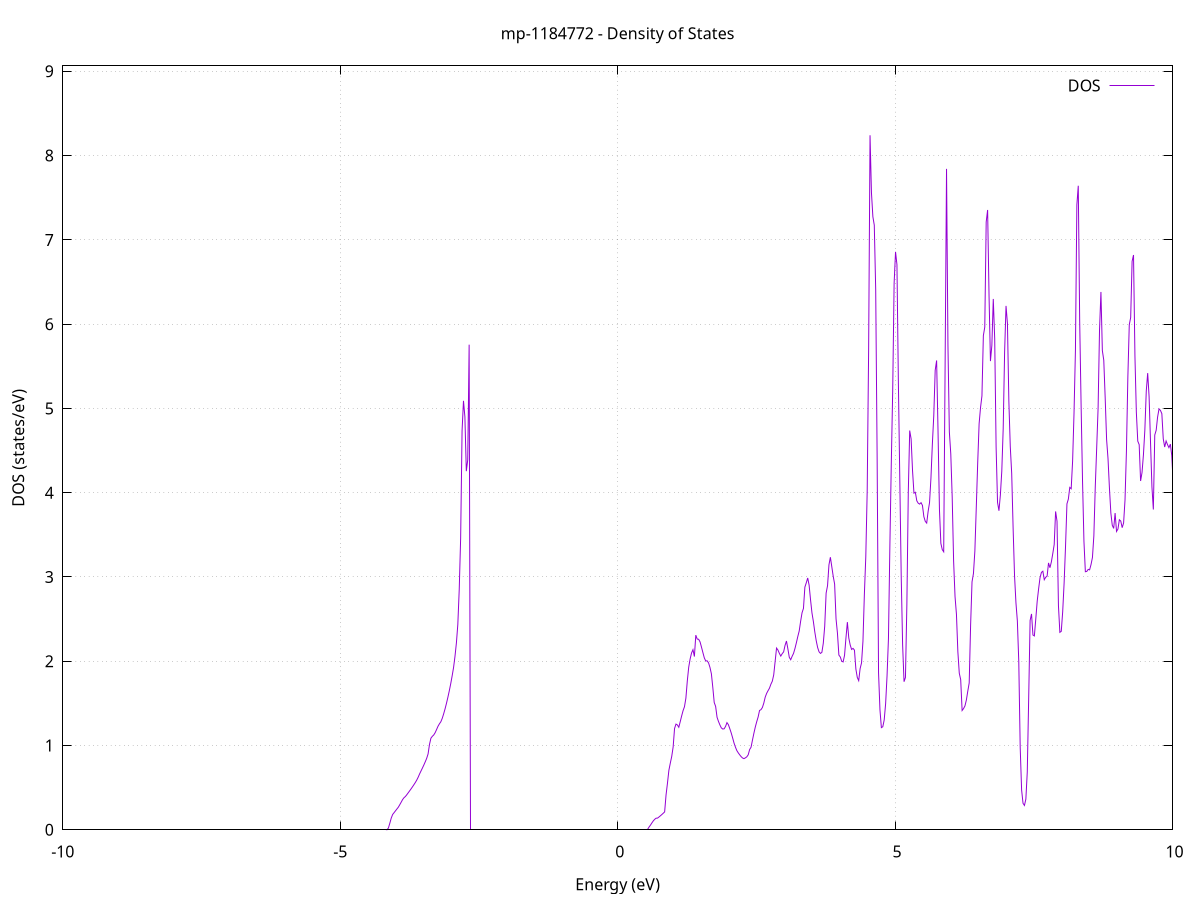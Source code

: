 set title 'mp-1184772 - Density of States'
set xlabel 'Energy (eV)'
set ylabel 'DOS (states/eV)'
set grid
set xrange [-10:10]
set yrange [0:9.065]
set xzeroaxis lt -1
set terminal png size 800,600
set output 'mp-1184772_dos_gnuplot.png'
plot '-' using 1:2 with lines title 'DOS'
-27.006800 0.000000
-26.981300 0.000000
-26.955700 0.000000
-26.930200 0.000000
-26.904700 0.000000
-26.879100 0.000000
-26.853600 0.000000
-26.828100 0.000000
-26.802600 0.000000
-26.777000 0.000000
-26.751500 0.000000
-26.726000 0.000000
-26.700400 0.000000
-26.674900 0.000000
-26.649400 0.000000
-26.623800 0.000000
-26.598300 0.000000
-26.572800 0.000000
-26.547200 0.000000
-26.521700 0.000000
-26.496200 0.000000
-26.470700 0.000000
-26.445100 0.000000
-26.419600 0.000000
-26.394100 0.000000
-26.368500 0.000000
-26.343000 0.000000
-26.317500 0.000000
-26.291900 0.000000
-26.266400 0.000000
-26.240900 0.000000
-26.215400 0.000000
-26.189800 0.000000
-26.164300 0.000000
-26.138800 0.000000
-26.113200 0.000000
-26.087700 0.000000
-26.062200 0.000000
-26.036600 0.000000
-26.011100 0.000000
-25.985600 0.000000
-25.960000 0.000000
-25.934500 0.000000
-25.909000 0.000000
-25.883500 0.000000
-25.857900 0.000000
-25.832400 0.000000
-25.806900 0.000000
-25.781300 0.000000
-25.755800 0.000000
-25.730300 0.000000
-25.704700 0.000000
-25.679200 0.000000
-25.653700 0.000000
-25.628200 0.000000
-25.602600 0.000000
-25.577100 0.000000
-25.551600 0.000000
-25.526000 0.000000
-25.500500 0.000000
-25.475000 0.000000
-25.449400 0.000000
-25.423900 0.000000
-25.398400 0.000000
-25.372800 0.000000
-25.347300 0.000000
-25.321800 0.000000
-25.296300 0.000000
-25.270700 0.000000
-25.245200 0.000000
-25.219700 0.000000
-25.194100 0.000000
-25.168600 0.000000
-25.143100 0.000000
-25.117500 0.000000
-25.092000 0.000000
-25.066500 0.000000
-25.041000 0.000000
-25.015400 0.000000
-24.989900 0.000000
-24.964400 0.000000
-24.938800 0.000000
-24.913300 0.000000
-24.887800 0.000000
-24.862200 0.000000
-24.836700 0.000000
-24.811200 0.000000
-24.785600 0.000000
-24.760100 0.000000
-24.734600 0.000000
-24.709100 0.000000
-24.683500 7.983500
-24.658000 49.072100
-24.632500 26.090400
-24.606900 85.390500
-24.581400 0.000000
-24.555900 0.000000
-24.530300 2.137900
-24.504800 15.462400
-24.479300 13.528700
-24.453800 12.042900
-24.428200 11.368900
-24.402700 14.303900
-24.377200 11.244200
-24.351600 13.260100
-24.326100 19.941800
-24.300600 27.960800
-24.275000 31.450400
-24.249500 37.493700
-24.224000 54.954800
-24.198400 20.106800
-24.172900 13.456300
-24.147400 9.100900
-24.121900 7.608600
-24.096300 27.600500
-24.070800 34.967200
-24.045300 10.119300
-24.019700 18.228000
-23.994200 15.908400
-23.968700 13.739900
-23.943100 13.967200
-23.917600 15.224500
-23.892100 18.364700
-23.866600 34.658800
-23.841000 23.317600
-23.815500 0.000000
-23.790000 0.000000
-23.764400 0.000000
-23.738900 0.000000
-23.713400 0.000000
-23.687800 0.000000
-23.662300 0.000000
-23.636800 0.000000
-23.611200 0.000000
-23.585700 0.000000
-23.560200 0.000000
-23.534700 0.000000
-23.509100 0.000000
-23.483600 0.000000
-23.458100 0.000000
-23.432500 0.000000
-23.407000 0.000000
-23.381500 0.000000
-23.355900 0.000000
-23.330400 0.000000
-23.304900 0.000000
-23.279400 0.000000
-23.253800 0.000000
-23.228300 0.000000
-23.202800 0.000000
-23.177200 0.000000
-23.151700 0.000000
-23.126200 0.000000
-23.100600 0.000000
-23.075100 0.000000
-23.049600 0.000000
-23.024000 0.000000
-22.998500 0.000000
-22.973000 0.000000
-22.947500 0.000000
-22.921900 0.000000
-22.896400 0.000000
-22.870900 0.000000
-22.845300 0.000000
-22.819800 0.000000
-22.794300 0.000000
-22.768700 0.000000
-22.743200 0.000000
-22.717700 0.000000
-22.692200 0.000000
-22.666600 0.000000
-22.641100 0.000000
-22.615600 0.000000
-22.590000 0.000000
-22.564500 0.000000
-22.539000 0.000000
-22.513400 0.000000
-22.487900 0.000000
-22.462400 0.000000
-22.436800 0.000000
-22.411300 0.000000
-22.385800 0.000000
-22.360300 0.000000
-22.334700 0.000000
-22.309200 0.000000
-22.283700 0.000000
-22.258100 0.000000
-22.232600 0.000000
-22.207100 0.000000
-22.181500 0.000000
-22.156000 0.000000
-22.130500 0.000000
-22.105000 0.000000
-22.079400 0.000000
-22.053900 0.000000
-22.028400 0.000000
-22.002800 0.000000
-21.977300 0.000000
-21.951800 0.000000
-21.926200 0.000000
-21.900700 0.000000
-21.875200 0.000000
-21.849600 0.000000
-21.824100 0.000000
-21.798600 0.000000
-21.773100 0.000000
-21.747500 0.000000
-21.722000 0.000000
-21.696500 0.000000
-21.670900 0.000000
-21.645400 0.000000
-21.619900 0.000000
-21.594300 0.000000
-21.568800 0.000000
-21.543300 0.000000
-21.517800 0.000000
-21.492200 0.000000
-21.466700 0.000000
-21.441200 0.000000
-21.415600 0.000000
-21.390100 0.000000
-21.364600 0.000000
-21.339000 0.000000
-21.313500 0.000000
-21.288000 0.000000
-21.262400 0.000000
-21.236900 0.000000
-21.211400 0.000000
-21.185900 0.000000
-21.160300 0.000000
-21.134800 0.000000
-21.109300 0.000000
-21.083700 0.000000
-21.058200 0.000000
-21.032700 0.000000
-21.007100 0.000000
-20.981600 0.000000
-20.956100 0.000000
-20.930600 0.000000
-20.905000 0.000000
-20.879500 0.000000
-20.854000 0.000000
-20.828400 0.000000
-20.802900 0.000000
-20.777400 0.000000
-20.751800 0.000000
-20.726300 0.000000
-20.700800 0.000000
-20.675200 0.000000
-20.649700 0.000000
-20.624200 0.000000
-20.598700 0.000000
-20.573100 0.000000
-20.547600 0.000000
-20.522100 0.000000
-20.496500 0.000000
-20.471000 0.000000
-20.445500 0.000000
-20.419900 0.000000
-20.394400 0.000000
-20.368900 0.000000
-20.343400 0.000000
-20.317800 0.000000
-20.292300 0.000000
-20.266800 0.000000
-20.241200 0.000000
-20.215700 0.000000
-20.190200 0.000000
-20.164600 0.000000
-20.139100 0.000000
-20.113600 0.000000
-20.088000 0.000000
-20.062500 0.000000
-20.037000 0.000000
-20.011500 0.000000
-19.985900 0.000000
-19.960400 0.000000
-19.934900 0.000000
-19.909300 0.000000
-19.883800 0.000000
-19.858300 0.000000
-19.832700 0.000000
-19.807200 0.000000
-19.781700 0.000000
-19.756200 0.000000
-19.730600 0.000000
-19.705100 0.000000
-19.679600 0.000000
-19.654000 0.000000
-19.628500 0.000000
-19.603000 0.000000
-19.577400 0.000000
-19.551900 0.000000
-19.526400 0.000000
-19.500800 0.000000
-19.475300 0.000000
-19.449800 0.000000
-19.424300 0.000000
-19.398700 0.000000
-19.373200 0.000000
-19.347700 0.000000
-19.322100 0.000000
-19.296600 0.000000
-19.271100 0.000000
-19.245500 0.000000
-19.220000 0.000000
-19.194500 0.000000
-19.169000 0.000000
-19.143400 0.000000
-19.117900 0.000000
-19.092400 0.000000
-19.066800 0.000000
-19.041300 0.000000
-19.015800 0.000000
-18.990200 0.000000
-18.964700 0.000000
-18.939200 0.000000
-18.913600 0.000000
-18.888100 0.000000
-18.862600 0.000000
-18.837100 0.000000
-18.811500 0.000000
-18.786000 0.000000
-18.760500 0.000000
-18.734900 0.000000
-18.709400 0.000000
-18.683900 0.000000
-18.658300 0.000000
-18.632800 0.000000
-18.607300 0.000000
-18.581800 0.000000
-18.556200 0.000000
-18.530700 0.000000
-18.505200 0.000000
-18.479600 0.000000
-18.454100 0.000000
-18.428600 0.000000
-18.403000 0.000000
-18.377500 0.000000
-18.352000 0.000000
-18.326400 0.000000
-18.300900 0.000000
-18.275400 0.000000
-18.249900 0.000000
-18.224300 0.000000
-18.198800 0.000000
-18.173300 0.000000
-18.147700 0.000000
-18.122200 0.000000
-18.096700 0.000000
-18.071100 0.000000
-18.045600 0.000000
-18.020100 0.000000
-17.994600 0.000000
-17.969000 0.000000
-17.943500 0.000000
-17.918000 0.000000
-17.892400 0.000000
-17.866900 0.000000
-17.841400 0.000000
-17.815800 0.000000
-17.790300 0.000000
-17.764800 0.000000
-17.739200 0.000000
-17.713700 0.000000
-17.688200 0.000000
-17.662700 0.000000
-17.637100 0.000000
-17.611600 0.000000
-17.586100 0.000000
-17.560500 0.000000
-17.535000 0.000000
-17.509500 0.000000
-17.483900 0.000000
-17.458400 0.000000
-17.432900 0.000000
-17.407400 0.000000
-17.381800 0.000000
-17.356300 0.000000
-17.330800 0.000000
-17.305200 0.000000
-17.279700 0.000000
-17.254200 0.000000
-17.228600 0.000000
-17.203100 0.000000
-17.177600 0.000000
-17.152000 0.000000
-17.126500 0.000000
-17.101000 0.000000
-17.075500 0.000000
-17.049900 0.000000
-17.024400 0.000000
-16.998900 0.000000
-16.973300 0.000000
-16.947800 0.000000
-16.922300 0.000000
-16.896700 0.000000
-16.871200 0.000000
-16.845700 0.000000
-16.820200 0.000000
-16.794600 0.000000
-16.769100 0.000000
-16.743600 0.000000
-16.718000 0.000000
-16.692500 0.000000
-16.667000 0.000000
-16.641400 0.000000
-16.615900 0.000000
-16.590400 0.000000
-16.564800 0.000000
-16.539300 0.000000
-16.513800 0.000000
-16.488300 0.000000
-16.462700 0.000000
-16.437200 0.000000
-16.411700 0.000000
-16.386100 0.000000
-16.360600 0.000000
-16.335100 0.000000
-16.309500 0.000000
-16.284000 0.000000
-16.258500 0.000000
-16.233000 0.000000
-16.207400 0.000000
-16.181900 0.000000
-16.156400 0.000000
-16.130800 0.000000
-16.105300 0.000000
-16.079800 0.000000
-16.054200 0.000000
-16.028700 0.000000
-16.003200 0.000000
-15.977600 0.000000
-15.952100 0.000000
-15.926600 0.000000
-15.901100 0.000000
-15.875500 0.000000
-15.850000 0.000000
-15.824500 0.000000
-15.798900 0.000000
-15.773400 0.000000
-15.747900 0.000000
-15.722300 0.000000
-15.696800 0.000000
-15.671300 0.000000
-15.645800 0.000000
-15.620200 0.000000
-15.594700 0.000000
-15.569200 0.000000
-15.543600 0.000000
-15.518100 0.000000
-15.492600 0.000000
-15.467000 0.000000
-15.441500 0.000000
-15.416000 0.000000
-15.390400 0.000000
-15.364900 0.000000
-15.339400 0.000000
-15.313900 0.000000
-15.288300 0.000000
-15.262800 0.000000
-15.237300 0.000000
-15.211700 0.000000
-15.186200 0.000000
-15.160700 0.000000
-15.135100 0.000000
-15.109600 0.000000
-15.084100 0.000000
-15.058600 0.000000
-15.033000 0.000000
-15.007500 0.000000
-14.982000 0.000000
-14.956400 0.000000
-14.930900 0.000000
-14.905400 0.000000
-14.879800 0.000000
-14.854300 0.000000
-14.828800 0.000000
-14.803200 0.000000
-14.777700 0.000000
-14.752200 0.000000
-14.726700 0.000000
-14.701100 0.000000
-14.675600 0.000000
-14.650100 0.000000
-14.624500 0.000000
-14.599000 0.000000
-14.573500 0.000000
-14.547900 0.000000
-14.522400 0.000000
-14.496900 0.000000
-14.471400 0.000000
-14.445800 0.000000
-14.420300 0.000000
-14.394800 0.000000
-14.369200 0.000000
-14.343700 0.000000
-14.318200 0.000000
-14.292600 0.000000
-14.267100 0.000000
-14.241600 0.000000
-14.216000 0.000000
-14.190500 0.000000
-14.165000 0.000000
-14.139500 0.000000
-14.113900 0.000000
-14.088400 0.000000
-14.062900 0.000000
-14.037300 0.000000
-14.011800 0.000000
-13.986300 0.000000
-13.960700 0.000000
-13.935200 0.000000
-13.909700 0.000000
-13.884200 0.000000
-13.858600 0.000000
-13.833100 0.000000
-13.807600 0.000000
-13.782000 0.000000
-13.756500 0.000000
-13.731000 0.000000
-13.705400 0.000000
-13.679900 0.000000
-13.654400 0.000000
-13.628800 0.000000
-13.603300 0.000000
-13.577800 0.000000
-13.552300 0.000000
-13.526700 0.000000
-13.501200 0.000000
-13.475700 0.000000
-13.450100 0.000000
-13.424600 0.000000
-13.399100 0.000000
-13.373500 0.000000
-13.348000 0.000000
-13.322500 0.000000
-13.297000 0.000000
-13.271400 0.000000
-13.245900 0.000000
-13.220400 0.000000
-13.194800 0.000000
-13.169300 0.000000
-13.143800 0.000000
-13.118200 0.000000
-13.092700 0.000000
-13.067200 0.000000
-13.041600 0.000000
-13.016100 0.000000
-12.990600 0.000000
-12.965100 0.000000
-12.939500 0.000000
-12.914000 0.000000
-12.888500 0.000000
-12.862900 0.000000
-12.837400 0.000000
-12.811900 0.000000
-12.786300 0.000000
-12.760800 0.000000
-12.735300 0.000000
-12.709800 0.000000
-12.684200 0.000000
-12.658700 0.000000
-12.633200 0.000000
-12.607600 0.000000
-12.582100 0.000000
-12.556600 0.000000
-12.531000 0.000000
-12.505500 0.000000
-12.480000 0.000000
-12.454400 0.000000
-12.428900 0.000000
-12.403400 0.000000
-12.377900 0.000000
-12.352300 0.000000
-12.326800 0.000000
-12.301300 0.000000
-12.275700 0.000000
-12.250200 0.000000
-12.224700 0.000000
-12.199100 0.000000
-12.173600 0.000000
-12.148100 0.000000
-12.122600 0.000000
-12.097000 0.000000
-12.071500 0.000000
-12.046000 0.000000
-12.020400 0.000000
-11.994900 0.000000
-11.969400 0.000000
-11.943800 0.000000
-11.918300 0.000000
-11.892800 0.000000
-11.867200 0.000000
-11.841700 0.000000
-11.816200 0.000000
-11.790700 0.000000
-11.765100 0.000000
-11.739600 0.000000
-11.714100 0.000000
-11.688500 0.000000
-11.663000 0.000000
-11.637500 0.000000
-11.611900 0.000000
-11.586400 0.000000
-11.560900 0.000000
-11.535400 0.000000
-11.509800 0.000000
-11.484300 0.000000
-11.458800 0.000000
-11.433200 0.000000
-11.407700 0.000000
-11.382200 0.000000
-11.356600 0.000000
-11.331100 0.000000
-11.305600 0.000000
-11.280000 0.000000
-11.254500 0.000000
-11.229000 0.000000
-11.203500 0.000000
-11.177900 0.000000
-11.152400 0.000000
-11.126900 0.000000
-11.101300 0.000000
-11.075800 0.000000
-11.050300 0.000000
-11.024700 0.000000
-10.999200 0.000000
-10.973700 0.000000
-10.948200 0.000000
-10.922600 0.000000
-10.897100 0.000000
-10.871600 0.000000
-10.846000 0.000000
-10.820500 0.000000
-10.795000 0.000000
-10.769400 0.000000
-10.743900 0.000000
-10.718400 0.000000
-10.692800 0.000000
-10.667300 0.000000
-10.641800 0.000000
-10.616300 0.000000
-10.590700 47.726600
-10.565200 43.723400
-10.539700 57.898500
-10.514100 219.230300
-10.488600 0.000000
-10.463100 0.000000
-10.437500 0.000000
-10.412000 0.000000
-10.386500 0.000000
-10.361000 0.000000
-10.335400 0.000000
-10.309900 0.000000
-10.284400 0.000000
-10.258800 0.000000
-10.233300 0.000000
-10.207800 0.000000
-10.182200 0.000000
-10.156700 0.000000
-10.131200 0.000000
-10.105600 0.000000
-10.080100 0.000000
-10.054600 0.000000
-10.029100 0.000000
-10.003500 0.000000
-9.978000 0.000000
-9.952500 0.000000
-9.926900 0.000000
-9.901400 0.000000
-9.875900 0.000000
-9.850300 0.000000
-9.824800 0.000000
-9.799300 0.000000
-9.773800 0.000000
-9.748200 0.000000
-9.722700 0.000000
-9.697200 0.000000
-9.671600 0.000000
-9.646100 0.000000
-9.620600 0.000000
-9.595000 0.000000
-9.569500 0.000000
-9.544000 0.000000
-9.518400 0.000000
-9.492900 0.000000
-9.467400 0.000000
-9.441900 0.000000
-9.416300 0.000000
-9.390800 0.000000
-9.365300 0.000000
-9.339700 0.000000
-9.314200 0.000000
-9.288700 0.000000
-9.263100 0.000000
-9.237600 0.000000
-9.212100 0.000000
-9.186600 0.000000
-9.161000 0.000000
-9.135500 0.000000
-9.110000 0.000000
-9.084400 0.000000
-9.058900 0.000000
-9.033400 0.000000
-9.007800 0.000000
-8.982300 0.000000
-8.956800 0.000000
-8.931200 0.000000
-8.905700 0.000000
-8.880200 0.000000
-8.854700 0.000000
-8.829100 0.000000
-8.803600 0.000000
-8.778100 0.000000
-8.752500 0.000000
-8.727000 0.000000
-8.701500 0.000000
-8.675900 0.000000
-8.650400 0.000000
-8.624900 0.000000
-8.599400 0.000000
-8.573800 0.000000
-8.548300 0.000000
-8.522800 0.000000
-8.497200 0.000000
-8.471700 0.000000
-8.446200 0.000000
-8.420600 0.000000
-8.395100 0.000000
-8.369600 0.000000
-8.344000 0.000000
-8.318500 0.000000
-8.293000 0.000000
-8.267500 0.000000
-8.241900 0.000000
-8.216400 0.000000
-8.190900 0.000000
-8.165300 0.000000
-8.139800 0.000000
-8.114300 0.000000
-8.088700 0.000000
-8.063200 0.000000
-8.037700 0.000000
-8.012200 0.000000
-7.986600 0.000000
-7.961100 0.000000
-7.935600 0.000000
-7.910000 0.000000
-7.884500 0.000000
-7.859000 0.000000
-7.833400 0.000000
-7.807900 0.000000
-7.782400 0.000000
-7.756800 0.000000
-7.731300 0.000000
-7.705800 0.000000
-7.680300 0.000000
-7.654700 0.000000
-7.629200 0.000000
-7.603700 0.000000
-7.578100 0.000000
-7.552600 0.000000
-7.527100 0.000000
-7.501500 0.000000
-7.476000 0.000000
-7.450500 0.000000
-7.425000 0.000000
-7.399400 0.000000
-7.373900 0.000000
-7.348400 0.000000
-7.322800 0.000000
-7.297300 0.000000
-7.271800 0.000000
-7.246200 0.000000
-7.220700 0.000000
-7.195200 0.000000
-7.169600 0.000000
-7.144100 0.000000
-7.118600 0.000000
-7.093100 0.000000
-7.067500 0.000000
-7.042000 0.000000
-7.016500 0.000000
-6.990900 0.000000
-6.965400 0.000000
-6.939900 0.000000
-6.914300 0.000000
-6.888800 0.000000
-6.863300 0.000000
-6.837800 0.000000
-6.812200 0.000000
-6.786700 0.000000
-6.761200 0.000000
-6.735600 0.000000
-6.710100 0.000000
-6.684600 0.000000
-6.659000 0.000000
-6.633500 0.000000
-6.608000 0.000000
-6.582400 0.000000
-6.556900 0.000000
-6.531400 0.000000
-6.505900 0.000000
-6.480300 0.000000
-6.454800 0.000000
-6.429300 0.000000
-6.403700 0.000000
-6.378200 0.000000
-6.352700 0.000000
-6.327100 0.000000
-6.301600 0.000000
-6.276100 0.000000
-6.250600 0.000000
-6.225000 0.000000
-6.199500 0.000000
-6.174000 0.000000
-6.148400 0.000000
-6.122900 0.000000
-6.097400 0.000000
-6.071800 0.000000
-6.046300 0.000000
-6.020800 0.000000
-5.995200 0.000000
-5.969700 0.000000
-5.944200 0.000000
-5.918700 0.000000
-5.893100 0.000000
-5.867600 0.000000
-5.842100 0.000000
-5.816500 0.000000
-5.791000 0.000000
-5.765500 0.000000
-5.739900 0.000000
-5.714400 0.000000
-5.688900 0.000000
-5.663400 0.000000
-5.637800 0.000000
-5.612300 0.000000
-5.586800 0.000000
-5.561200 0.000000
-5.535700 0.000000
-5.510200 0.000000
-5.484600 0.000000
-5.459100 0.000000
-5.433600 0.000000
-5.408000 0.000000
-5.382500 0.000000
-5.357000 0.000000
-5.331500 0.000000
-5.305900 0.000000
-5.280400 0.000000
-5.254900 0.000000
-5.229300 0.000000
-5.203800 0.000000
-5.178300 0.000000
-5.152700 0.000000
-5.127200 0.000000
-5.101700 0.000000
-5.076200 0.000000
-5.050600 0.000000
-5.025100 0.000000
-4.999600 0.000000
-4.974000 0.000000
-4.948500 0.000000
-4.923000 0.000000
-4.897400 0.000000
-4.871900 0.000000
-4.846400 0.000000
-4.820800 0.000000
-4.795300 0.000000
-4.769800 0.000000
-4.744300 0.000000
-4.718700 0.000000
-4.693200 0.000000
-4.667700 0.000000
-4.642100 0.000000
-4.616600 0.000000
-4.591100 0.000000
-4.565500 0.000000
-4.540000 0.000000
-4.514500 0.000000
-4.488900 0.000000
-4.463400 0.000000
-4.437900 0.000000
-4.412400 0.000000
-4.386800 0.000000
-4.361300 0.000000
-4.335800 0.000000
-4.310200 0.000000
-4.284700 0.000000
-4.259200 0.000000
-4.233600 0.000000
-4.208100 0.000000
-4.182600 0.000000
-4.157100 0.000100
-4.131500 0.020800
-4.106000 0.077600
-4.080500 0.138300
-4.054900 0.181700
-4.029400 0.202800
-4.003900 0.224800
-3.978300 0.246500
-3.952800 0.267900
-3.927300 0.296700
-3.901700 0.326900
-3.876200 0.357600
-3.850700 0.380300
-3.825200 0.394900
-3.799600 0.416300
-3.774100 0.439200
-3.748600 0.462200
-3.723000 0.485500
-3.697500 0.509700
-3.672000 0.534900
-3.646400 0.560900
-3.620900 0.589600
-3.595400 0.623300
-3.569900 0.662000
-3.544300 0.697200
-3.518800 0.732000
-3.493300 0.767900
-3.467700 0.806300
-3.442200 0.846600
-3.416700 0.899600
-3.391100 1.012300
-3.365600 1.086400
-3.340100 1.108900
-3.314500 1.125100
-3.289000 1.152200
-3.263500 1.189100
-3.238000 1.227800
-3.212400 1.256900
-3.186900 1.281300
-3.161400 1.322000
-3.135800 1.375400
-3.110300 1.435100
-3.084800 1.501000
-3.059200 1.572900
-3.033700 1.650500
-3.008200 1.733900
-2.982700 1.826100
-2.957100 1.925600
-2.931600 2.057800
-2.906100 2.216800
-2.880500 2.436200
-2.855000 2.851600
-2.829500 3.461100
-2.803900 4.733400
-2.778400 5.090100
-2.752900 4.900300
-2.727300 4.255400
-2.701800 4.389300
-2.676300 5.756500
-2.650800 0.000000
-2.625200 0.000000
-2.599700 0.000000
-2.574200 0.000000
-2.548600 0.000000
-2.523100 0.000000
-2.497600 0.000000
-2.472000 0.000000
-2.446500 0.000000
-2.421000 0.000000
-2.395500 0.000000
-2.369900 0.000000
-2.344400 0.000000
-2.318900 0.000000
-2.293300 0.000000
-2.267800 0.000000
-2.242300 0.000000
-2.216700 0.000000
-2.191200 0.000000
-2.165700 0.000000
-2.140100 0.000000
-2.114600 0.000000
-2.089100 0.000000
-2.063600 0.000000
-2.038000 0.000000
-2.012500 0.000000
-1.987000 0.000000
-1.961400 0.000000
-1.935900 0.000000
-1.910400 0.000000
-1.884800 0.000000
-1.859300 0.000000
-1.833800 0.000000
-1.808300 0.000000
-1.782700 0.000000
-1.757200 0.000000
-1.731700 0.000000
-1.706100 0.000000
-1.680600 0.000000
-1.655100 0.000000
-1.629500 0.000000
-1.604000 0.000000
-1.578500 0.000000
-1.552900 0.000000
-1.527400 0.000000
-1.501900 0.000000
-1.476400 0.000000
-1.450800 0.000000
-1.425300 0.000000
-1.399800 0.000000
-1.374200 0.000000
-1.348700 0.000000
-1.323200 0.000000
-1.297600 0.000000
-1.272100 0.000000
-1.246600 0.000000
-1.221100 0.000000
-1.195500 0.000000
-1.170000 0.000000
-1.144500 0.000000
-1.118900 0.000000
-1.093400 0.000000
-1.067900 0.000000
-1.042300 0.000000
-1.016800 0.000000
-0.991300 0.000000
-0.965700 0.000000
-0.940200 0.000000
-0.914700 0.000000
-0.889200 0.000000
-0.863600 0.000000
-0.838100 0.000000
-0.812600 0.000000
-0.787000 0.000000
-0.761500 0.000000
-0.736000 0.000000
-0.710400 0.000000
-0.684900 0.000000
-0.659400 0.000000
-0.633900 0.000000
-0.608300 0.000000
-0.582800 0.000000
-0.557300 0.000000
-0.531700 0.000000
-0.506200 0.000000
-0.480700 0.000000
-0.455100 0.000000
-0.429600 0.000000
-0.404100 0.000000
-0.378500 0.000000
-0.353000 0.000000
-0.327500 0.000000
-0.302000 0.000000
-0.276400 0.000000
-0.250900 0.000000
-0.225400 0.000000
-0.199800 0.000000
-0.174300 0.000000
-0.148800 0.000000
-0.123200 0.000000
-0.097700 0.000000
-0.072200 0.000000
-0.046700 0.000000
-0.021100 0.000000
0.004400 0.000000
0.029900 0.000000
0.055500 0.000000
0.081000 0.000000
0.106500 0.000000
0.132100 0.000000
0.157600 0.000000
0.183100 0.000000
0.208700 0.000000
0.234200 0.000000
0.259700 0.000000
0.285200 0.000000
0.310800 0.000000
0.336300 0.000000
0.361800 0.000000
0.387400 0.000000
0.412900 0.000000
0.438400 0.000000
0.464000 0.000000
0.489500 0.000000
0.515000 0.000000
0.540500 0.000000
0.566100 0.032600
0.591600 0.055300
0.617100 0.081300
0.642700 0.105600
0.668200 0.124400
0.693700 0.137700
0.719300 0.138500
0.744800 0.151800
0.770300 0.165800
0.795900 0.180500
0.821400 0.195900
0.846900 0.212000
0.872400 0.413800
0.898000 0.553300
0.923500 0.705900
0.949000 0.790700
0.974600 0.870100
1.000100 0.982000
1.025600 1.201800
1.051200 1.254100
1.076700 1.243900
1.102200 1.216500
1.127700 1.282300
1.153300 1.350400
1.178800 1.413000
1.204300 1.460200
1.229900 1.561600
1.255400 1.765900
1.280900 1.929700
1.306500 2.027800
1.332000 2.098400
1.357500 2.137000
1.383100 2.055800
1.408600 2.309900
1.434100 2.262900
1.459600 2.260700
1.485200 2.229900
1.510700 2.168300
1.536200 2.103600
1.561800 2.040200
1.587300 2.003200
1.612800 2.005100
1.638400 1.980300
1.663900 1.926600
1.689400 1.851500
1.714900 1.690100
1.740500 1.510600
1.766000 1.463900
1.791500 1.335400
1.817100 1.285800
1.842600 1.244700
1.868100 1.209700
1.893700 1.195700
1.919200 1.198000
1.944700 1.226500
1.970300 1.271400
1.995800 1.247200
2.021300 1.199800
2.046800 1.149100
2.072400 1.090600
2.097900 1.028600
2.123400 0.980000
2.149000 0.938700
2.174500 0.912100
2.200000 0.889200
2.225600 0.868000
2.251100 0.851900
2.276600 0.844200
2.302100 0.853400
2.327700 0.865600
2.353200 0.889700
2.378700 0.952000
2.404300 0.979500
2.429800 1.064000
2.455300 1.144500
2.480900 1.219300
2.506400 1.282100
2.531900 1.338200
2.557500 1.415800
2.583000 1.425100
2.608500 1.450900
2.634000 1.502700
2.659600 1.574200
2.685100 1.618300
2.710600 1.650400
2.736200 1.680200
2.761700 1.726800
2.787200 1.762700
2.812800 1.837800
2.838300 1.996800
2.863800 2.156200
2.889300 2.132800
2.914900 2.093200
2.940400 2.061100
2.965900 2.089800
2.991500 2.111000
3.017000 2.187900
3.042500 2.239900
3.068100 2.147100
3.093600 2.046400
3.119100 2.017800
3.144700 2.058500
3.170200 2.093200
3.195700 2.151000
3.221200 2.219100
3.246800 2.292800
3.272300 2.359000
3.297800 2.473800
3.323400 2.575000
3.348900 2.626900
3.374400 2.879400
3.400000 2.931100
3.425500 2.988100
3.451000 2.902300
3.476500 2.729800
3.502100 2.574300
3.527600 2.471400
3.553100 2.348700
3.578700 2.244600
3.604200 2.163100
3.629700 2.112100
3.655300 2.092800
3.680800 2.105200
3.706300 2.213100
3.731900 2.415600
3.757400 2.808500
3.782900 2.896700
3.808400 3.143900
3.834000 3.234200
3.859500 3.121900
3.885000 3.008900
3.910600 2.915300
3.936100 2.502800
3.961600 2.332100
3.987200 2.073300
4.012700 2.050300
4.038200 2.000800
4.063700 1.991700
4.089300 2.070400
4.114800 2.276500
4.140300 2.464100
4.165900 2.275400
4.191400 2.192400
4.216900 2.139700
4.242500 2.152300
4.268000 2.131600
4.293500 1.907900
4.319100 1.807300
4.344600 1.769700
4.370100 1.912700
4.395600 1.980600
4.421200 2.237100
4.446700 2.794200
4.472200 3.239000
4.497800 4.024900
4.523300 5.685000
4.548800 8.241200
4.574400 7.559700
4.599900 7.275000
4.625400 7.174800
4.650900 6.408600
4.676500 4.438800
4.702000 1.865700
4.727500 1.425100
4.753100 1.212100
4.778600 1.222400
4.804100 1.303700
4.829700 1.495900
4.855200 1.824300
4.880700 2.268100
4.906300 3.367200
4.931800 4.342500
4.957300 5.210600
4.982800 6.482600
5.008400 6.858100
5.033900 6.705900
5.059400 5.318100
5.085000 4.164100
5.110500 3.018300
5.136000 2.195600
5.161600 1.757100
5.187100 1.807500
5.212600 2.671200
5.238100 4.000800
5.263700 4.737600
5.289200 4.638300
5.314700 4.261700
5.340300 3.994800
5.365800 4.004800
5.391300 3.904300
5.416900 3.875600
5.442400 3.864700
5.467900 3.881700
5.493500 3.849000
5.519000 3.715500
5.544500 3.659600
5.570000 3.639500
5.595600 3.776800
5.621100 3.882300
5.646600 4.174000
5.672200 4.577600
5.697700 4.916900
5.723200 5.453300
5.748800 5.569200
5.774300 4.728600
5.799800 3.800300
5.825300 3.398600
5.850900 3.323800
5.876400 3.298800
5.901900 5.507800
5.927500 7.842500
5.953000 5.753800
5.978500 4.720600
6.004100 4.460200
6.029600 3.948800
6.055100 3.188200
6.080700 2.767600
6.106200 2.557500
6.131700 2.112100
6.157200 1.858500
6.182800 1.780700
6.208300 1.415300
6.233800 1.437500
6.259400 1.469600
6.284900 1.539200
6.310400 1.644200
6.336000 1.742500
6.361500 2.430100
6.387000 2.942300
6.412500 3.040500
6.438100 3.305800
6.463600 3.823700
6.489100 4.351400
6.514700 4.818200
6.540200 5.009800
6.565700 5.149200
6.591300 5.863900
6.616800 5.965700
6.642300 7.212800
6.667900 7.355100
6.693400 6.346700
6.718900 5.561800
6.744400 5.747500
6.770000 6.298900
6.795500 5.828900
6.821000 4.542200
6.846600 3.885400
6.872100 3.785700
6.897600 3.971100
6.923200 4.254800
6.948700 4.759700
6.974200 5.668500
6.999700 6.216600
7.025300 6.007900
7.050800 5.083700
7.076300 4.547400
7.101900 4.228200
7.127400 3.581400
7.152900 3.018100
7.178500 2.693200
7.204000 2.477800
7.229500 1.995500
7.255100 0.978300
7.280600 0.471900
7.306100 0.314400
7.331600 0.288600
7.357200 0.363900
7.382700 0.685500
7.408200 1.568300
7.433800 2.484300
7.459300 2.561400
7.484800 2.311200
7.510400 2.300400
7.535900 2.500500
7.561400 2.711400
7.586900 2.859200
7.612500 2.991200
7.638000 3.055100
7.663500 3.068300
7.689100 2.967500
7.714600 2.996400
7.740100 3.010100
7.765700 3.166900
7.791200 3.109600
7.816700 3.178500
7.842300 3.277200
7.867800 3.384100
7.893300 3.777800
7.918800 3.661100
7.944400 2.659600
7.969900 2.342800
7.995400 2.355200
8.021000 2.588800
8.046500 2.926400
8.072000 3.360100
8.097600 3.867800
8.123100 3.924400
8.148600 4.062700
8.174100 4.047100
8.199700 4.375000
8.225200 4.944400
8.250700 5.688300
8.276300 7.415600
8.301800 7.642700
8.327300 6.035600
8.352900 5.035700
8.378400 4.144300
8.403900 3.425400
8.429500 3.062200
8.455000 3.065700
8.480500 3.090000
8.506000 3.084600
8.531600 3.147500
8.557100 3.230400
8.582600 3.486800
8.608200 4.069500
8.633700 4.531200
8.659200 5.006100
8.684800 5.930200
8.710300 6.382400
8.735800 5.686200
8.761300 5.573000
8.786900 5.125800
8.812400 4.629900
8.837900 4.403800
8.863500 4.054900
8.889000 3.759000
8.914500 3.613600
8.940100 3.576300
8.965600 3.758500
8.991100 3.540000
9.016700 3.568300
9.042200 3.678700
9.067700 3.663500
9.093200 3.584900
9.118800 3.641400
9.144300 3.913800
9.169800 4.494500
9.195400 5.371800
9.220900 5.991800
9.246400 6.079700
9.272000 6.745400
9.297500 6.820600
9.323000 5.624400
9.348500 4.953800
9.374100 4.611900
9.399600 4.570100
9.425100 4.139100
9.450700 4.238800
9.476200 4.449300
9.501700 4.742900
9.527300 5.205100
9.552800 5.419000
9.578300 5.139500
9.603900 4.599500
9.629400 4.068200
9.654900 3.800200
9.680400 4.684700
9.706000 4.741600
9.731500 4.898100
9.757000 4.994500
9.782600 4.976700
9.808100 4.937800
9.833600 4.639200
9.859200 4.542000
9.884700 4.613500
9.910200 4.570200
9.935700 4.534500
9.961300 4.576800
9.986800 4.441500
10.012300 4.105500
10.037900 3.683500
10.063400 3.370700
10.088900 3.504400
10.114500 4.034900
10.140000 5.207700
10.165500 5.783200
10.191100 6.175500
10.216600 5.088600
10.242100 4.475000
10.267600 4.234700
10.293200 3.947800
10.318700 4.045300
10.344200 3.997400
10.369800 3.885700
10.395300 3.631400
10.420800 3.616600
10.446400 3.542800
10.471900 4.261400
10.497400 3.852500
10.522900 3.834000
10.548500 3.560100
10.574000 2.999400
10.599500 2.434700
10.625100 2.238500
10.650600 2.144000
10.676100 2.162400
10.701700 2.458200
10.727200 2.458900
10.752700 2.543400
10.778300 2.682300
10.803800 2.889900
10.829300 3.144400
10.854800 3.485100
10.880400 3.932400
10.905900 4.280300
10.931400 4.933100
10.957000 5.375800
10.982500 4.814400
11.008000 4.900400
11.033600 5.039200
11.059100 5.920400
11.084600 4.227000
11.110100 4.117400
11.135700 4.778700
11.161200 3.588800
11.186700 3.380700
11.212300 3.235800
11.237800 3.125600
11.263300 3.165000
11.288900 3.106700
11.314400 3.117800
11.339900 3.142100
11.365500 3.202200
11.391000 3.355500
11.416500 3.927800
11.442000 4.572300
11.467600 4.462900
11.493100 4.101200
11.518600 4.022100
11.544200 3.862000
11.569700 3.710300
11.595200 3.668100
11.620800 3.652700
11.646300 3.649000
11.671800 3.866200
11.697300 4.296800
11.722900 3.516800
11.748400 3.323700
11.773900 3.261400
11.799500 2.810000
11.825000 2.692800
11.850500 2.636200
11.876100 2.584900
11.901600 2.576000
11.927100 2.588500
11.952700 2.581500
11.978200 2.601800
12.003700 2.625400
12.029200 2.653700
12.054800 2.518400
12.080300 2.537500
12.105800 2.560500
12.131400 2.566300
12.156900 2.479400
12.182400 2.346000
12.208000 2.362300
12.233500 2.483400
12.259000 2.650800
12.284500 2.700400
12.310100 2.691600
12.335600 2.817200
12.361100 2.830400
12.386700 2.848200
12.412200 2.901800
12.437700 3.018600
12.463300 2.990800
12.488800 3.250700
12.514300 2.080200
12.539900 2.017300
12.565400 1.924600
12.590900 1.952600
12.616400 2.028100
12.642000 1.967600
12.667500 1.269000
12.693000 1.118000
12.718600 1.057500
12.744100 1.016700
12.769600 0.973400
12.795200 0.912500
12.820700 0.737300
12.846200 0.656400
12.871700 0.697100
12.897300 1.016000
12.922800 1.438000
12.948300 1.869800
12.973900 2.069000
12.999400 2.021300
13.024900 2.057900
13.050500 2.124700
13.076000 2.214000
13.101500 2.313100
13.127100 2.409200
13.152600 2.541100
13.178100 2.615400
13.203600 2.665600
13.229200 2.722400
13.254700 2.757600
13.280200 2.755800
13.305800 2.771900
13.331300 2.734600
13.356800 2.653100
13.382400 2.363900
13.407900 2.131400
13.433400 1.969700
13.458900 1.876800
13.484500 1.811800
13.510000 1.763800
13.535500 1.724600
13.561100 1.695900
13.586600 1.664100
13.612100 1.609500
13.637700 1.595200
13.663200 1.584300
13.688700 1.581100
13.714300 1.582800
13.739800 1.619300
13.765300 1.645800
13.790800 1.650700
13.816400 1.651300
13.841900 1.681100
13.867400 1.673500
13.893000 1.660000
13.918500 1.672500
13.944000 1.829900
13.969600 2.050700
13.995100 1.945100
14.020600 1.992000
14.046100 1.995400
14.071700 2.071400
14.097200 2.162300
14.122700 2.238900
14.148300 2.298500
14.173800 2.363100
14.199300 2.436700
14.224900 2.531800
14.250400 2.683800
14.275900 2.961300
14.301500 3.335700
14.327000 3.685100
14.352500 3.914000
14.378000 3.245400
14.403600 3.134400
14.429100 3.122900
14.454600 3.201700
14.480200 3.181100
14.505700 3.044100
14.531200 2.913000
14.556800 2.498700
14.582300 2.266700
14.607800 2.070700
14.633300 1.854700
14.658900 1.729200
14.684400 1.844000
14.709900 1.928800
14.735500 2.448700
14.761000 3.433100
14.786500 3.704800
14.812100 3.634600
14.837600 3.557500
14.863100 3.564100
14.888700 3.632400
14.914200 3.414500
14.939700 3.238000
14.965200 3.207900
14.990800 3.015600
15.016300 2.855500
15.041800 2.705300
15.067400 2.517400
15.092900 2.484900
15.118400 2.460200
15.144000 2.475800
15.169500 2.537600
15.195000 2.658200
15.220500 2.677900
15.246100 2.756800
15.271600 2.698100
15.297100 2.688400
15.322700 2.705300
15.348200 2.737100
15.373700 2.752700
15.399300 2.740000
15.424800 2.745700
15.450300 2.738600
15.475900 2.675900
15.501400 2.574100
15.526900 2.437400
15.552400 2.394800
15.578000 2.362200
15.603500 2.369000
15.629000 2.376400
15.654600 2.406400
15.680100 2.440200
15.705600 2.457000
15.731200 2.589500
15.756700 2.647300
15.782200 2.749200
15.807700 2.819700
15.833300 2.965900
15.858800 3.143200
15.884300 3.288200
15.909900 3.389900
15.935400 3.390800
15.960900 3.320800
15.986500 3.241200
16.012000 3.139600
16.037500 3.033700
16.063100 2.946700
16.088600 2.769100
16.114100 2.622800
16.139600 2.483300
16.165200 2.395800
16.190700 2.435800
16.216200 2.619800
16.241800 2.639200
16.267300 2.691300
16.292800 2.636400
16.318400 2.620900
16.343900 2.622900
16.369400 2.620700
16.394900 2.607900
16.420500 2.698200
16.446000 2.844900
16.471500 2.890500
16.497100 2.457500
16.522600 2.444000
16.548100 2.235500
16.573700 2.196900
16.599200 2.179400
16.624700 2.168200
16.650300 2.198500
16.675800 2.392100
16.701300 2.527800
16.726800 2.675000
16.752400 2.786900
16.777900 2.896600
16.803400 3.011100
16.829000 3.085300
16.854500 3.096200
16.880000 3.000800
16.905600 2.885000
16.931100 2.847300
16.956600 2.853500
16.982100 2.849800
17.007700 2.879300
17.033200 3.736700
17.058700 2.934500
17.084300 2.887300
17.109800 2.739800
17.135300 2.675900
17.160900 2.732700
17.186400 2.851800
17.211900 2.942200
17.237500 3.079000
17.263000 2.910400
17.288500 2.547600
17.314000 2.616900
17.339600 2.727400
17.365100 2.931500
17.390600 3.281900
17.416200 3.681800
17.441700 4.252000
17.467200 4.824700
17.492800 5.454600
17.518300 6.046000
17.543800 8.410000
17.569300 32.677500
17.594900 16.813500
17.620400 7.679200
17.645900 6.379200
17.671500 6.011300
17.697000 5.817900
17.722500 5.971400
17.748100 6.121400
17.773600 6.343300
17.799100 7.074600
17.824700 8.123400
17.850200 91.775200
17.875700 10.716400
17.901200 7.131100
17.926800 6.155100
17.952300 5.887800
17.977800 5.805000
18.003400 5.678000
18.028900 5.584100
18.054400 5.597500
18.080000 5.685400
18.105500 5.040500
18.131000 4.314100
18.156500 4.086300
18.182100 4.180500
18.207600 4.398600
18.233100 4.506000
18.258700 4.655600
18.284200 4.645500
18.309700 4.481600
18.335300 4.465000
18.360800 4.269000
18.386300 3.937500
18.411900 3.736600
18.437400 3.619600
18.462900 3.266100
18.488400 2.838700
18.514000 2.854500
18.539500 2.647700
18.565000 2.532400
18.590600 2.498700
18.616100 2.514200
18.641600 2.586400
18.667200 2.617100
18.692700 2.728400
18.718200 2.903800
18.743800 3.146900
18.769300 3.344600
18.794800 3.501700
18.820300 3.622700
18.845900 3.867200
18.871400 3.863700
18.896900 3.784900
18.922500 3.741000
18.948000 3.734800
18.973500 3.796700
18.999100 3.810900
19.024600 3.399800
19.050100 2.902100
19.075600 2.853100
19.101200 2.868500
19.126700 2.861800
19.152200 2.799000
19.177800 2.749700
19.203300 2.743300
19.228800 2.792500
19.254400 2.875800
19.279900 3.085300
19.305400 3.383000
19.331000 3.603600
19.356500 3.861900
19.382000 3.922000
19.407500 3.866000
19.433100 3.695600
19.458600 3.513100
19.484100 3.532900
19.509700 3.482400
19.535200 3.372200
19.560700 3.183800
19.586300 3.024700
19.611800 2.865200
19.637300 2.669100
19.662800 2.552200
19.688400 2.476500
19.713900 2.442900
19.739400 2.397100
19.765000 2.313300
19.790500 2.260300
19.816000 2.239900
19.841600 2.228700
19.867100 2.173100
19.892600 2.144200
19.918200 2.098000
19.943700 2.028700
19.969200 1.984500
19.994700 1.962000
20.020300 1.928000
20.045800 1.952500
20.071300 2.052500
20.096900 2.029900
20.122400 2.080300
20.147900 2.121200
20.173500 2.177700
20.199000 2.241500
20.224500 2.393900
20.250000 2.557900
20.275600 2.565900
20.301100 2.720200
20.326600 2.317100
20.352200 2.357800
20.377700 2.386200
20.403200 2.406500
20.428800 2.412000
20.454300 2.389800
20.479800 2.356000
20.505400 2.360200
20.530900 2.472600
20.556400 2.495800
20.581900 2.326700
20.607500 2.239000
20.633000 2.059300
20.658500 1.991300
20.684100 1.817200
20.709600 1.687100
20.735100 1.566600
20.760700 1.533200
20.786200 1.397200
20.811700 1.185100
20.837200 1.103400
20.862800 1.247100
20.888300 0.947100
20.913800 0.866000
20.939400 0.777400
20.964900 0.711700
20.990400 0.659500
21.016000 0.618300
21.041500 0.586800
21.067000 0.571200
21.092600 0.564400
21.118100 0.559000
21.143600 0.550700
21.169100 0.539100
21.194700 0.524300
21.220200 0.507500
21.245700 0.495100
21.271300 0.490300
21.296800 0.495700
21.322300 0.498700
21.347900 0.495500
21.373400 0.481500
21.398900 0.460100
21.424400 0.424200
21.450000 0.359800
21.475500 0.281500
21.501000 0.208700
21.526600 0.142700
21.552100 0.083400
21.577600 0.041900
21.603200 0.022700
21.628700 0.009900
21.654200 0.003500
21.679800 0.001600
21.705300 0.000400
21.730800 0.000000
21.756300 0.000000
21.781900 0.000000
21.807400 0.000000
21.832900 0.000000
21.858500 0.000000
21.884000 0.000000
21.909500 0.000000
21.935100 0.000000
21.960600 0.000000
21.986100 0.000000
22.011600 0.000000
22.037200 0.000000
22.062700 0.000000
22.088200 0.000000
22.113800 0.000000
22.139300 0.000000
22.164800 0.000000
22.190400 0.000000
22.215900 0.000000
22.241400 0.000000
22.267000 0.000000
22.292500 0.000000
22.318000 0.000000
22.343500 0.000000
22.369100 0.000000
22.394600 0.000000
22.420100 0.000000
22.445700 0.000000
22.471200 0.000000
22.496700 0.000000
22.522300 0.000000
22.547800 0.000000
22.573300 0.000000
22.598800 0.000000
22.624400 0.000000
22.649900 0.000000
22.675400 0.000000
22.701000 0.000000
22.726500 0.000000
22.752000 0.000000
22.777600 0.000000
22.803100 0.000000
22.828600 0.000000
22.854200 0.000000
22.879700 0.000000
22.905200 0.000000
22.930700 0.000000
22.956300 0.000000
22.981800 0.000000
23.007300 0.000000
23.032900 0.000000
23.058400 0.000000
23.083900 0.000000
23.109500 0.000000
23.135000 0.000000
23.160500 0.000000
23.186000 0.000000
23.211600 0.000000
23.237100 0.000000
23.262600 0.000000
23.288200 0.000000
23.313700 0.000000
23.339200 0.000000
23.364800 0.000000
23.390300 0.000000
23.415800 0.000000
23.441400 0.000000
23.466900 0.000000
23.492400 0.000000
23.517900 0.000000
23.543500 0.000000
23.569000 0.000000
23.594500 0.000000
23.620100 0.000000
23.645600 0.000000
23.671100 0.000000
23.696700 0.000000
23.722200 0.000000
23.747700 0.000000
23.773200 0.000000
23.798800 0.000000
23.824300 0.000000
23.849800 0.000000
23.875400 0.000000
23.900900 0.000000
23.926400 0.000000
23.952000 0.000000
23.977500 0.000000
24.003000 0.000000
24.028600 0.000000
24.054100 0.000000
e
